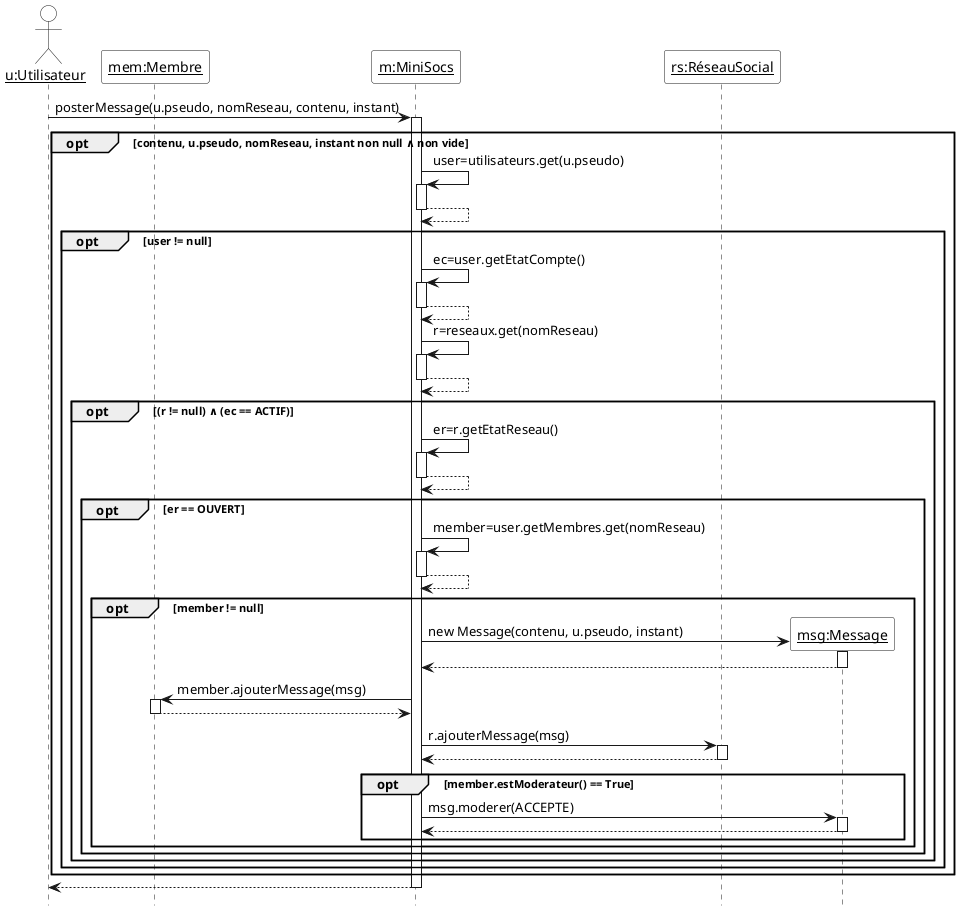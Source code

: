 @startuml

'Diagramme de séquence (PlantUML)'

'Configuration charte graphique'
hide footbox
skinparam sequenceParticipantBackgroundColor White
skinparam sequenceActorBackgroundColor White

'Déclaration des acteurs et des participants (déjà existants avant la séquence)'

actor "__u:Utilisateur__" as u
participant "__mem:Membre__" as mem
participant "__m:MiniSocs__" as m
participant "__rs:RéseauSocial__" as rs

'Séquence avec les messages, les créations de participants, etc.'

u -> m ++ : posterMessage(u.pseudo, nomReseau, contenu, instant)
opt contenu, u.pseudo, nomReseau, instant non null ∧ non vide
m -> m ++ : user=utilisateurs.get(u.pseudo)
return
opt user != null
m -> m ++ : ec=user.getEtatCompte()
return
m -> m ++ : r=reseaux.get(nomReseau)
return
opt (r != null) ∧ (ec == ACTIF)
m -> m ++ : er=r.getEtatReseau()
return
opt er == OUVERT
m -> m ++ : member=user.getMembres.get(nomReseau)
return
opt member != null
create "__msg:Message__" as msg
m -> msg ++ : new Message(contenu, u.pseudo, instant)
return
m -> mem ++ : member.ajouterMessage(msg)
return
m -> rs ++ : r.ajouterMessage(msg)
return
opt member.estModerateur() == True
m -> msg ++ : msg.moderer(ACCEPTE)
return
end

end
end
end
end
end
return





@enduml
